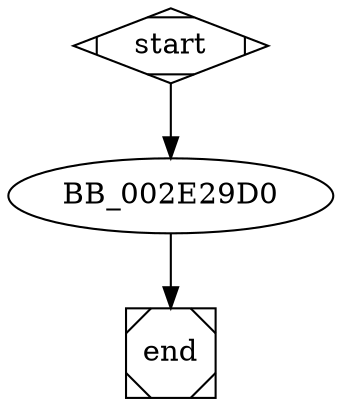 digraph G {
  start -> BB_002E29D0;

  BB_002E29D0 -> end;

  start [shape=Mdiamond];
  end [shape=Msquare];
}
